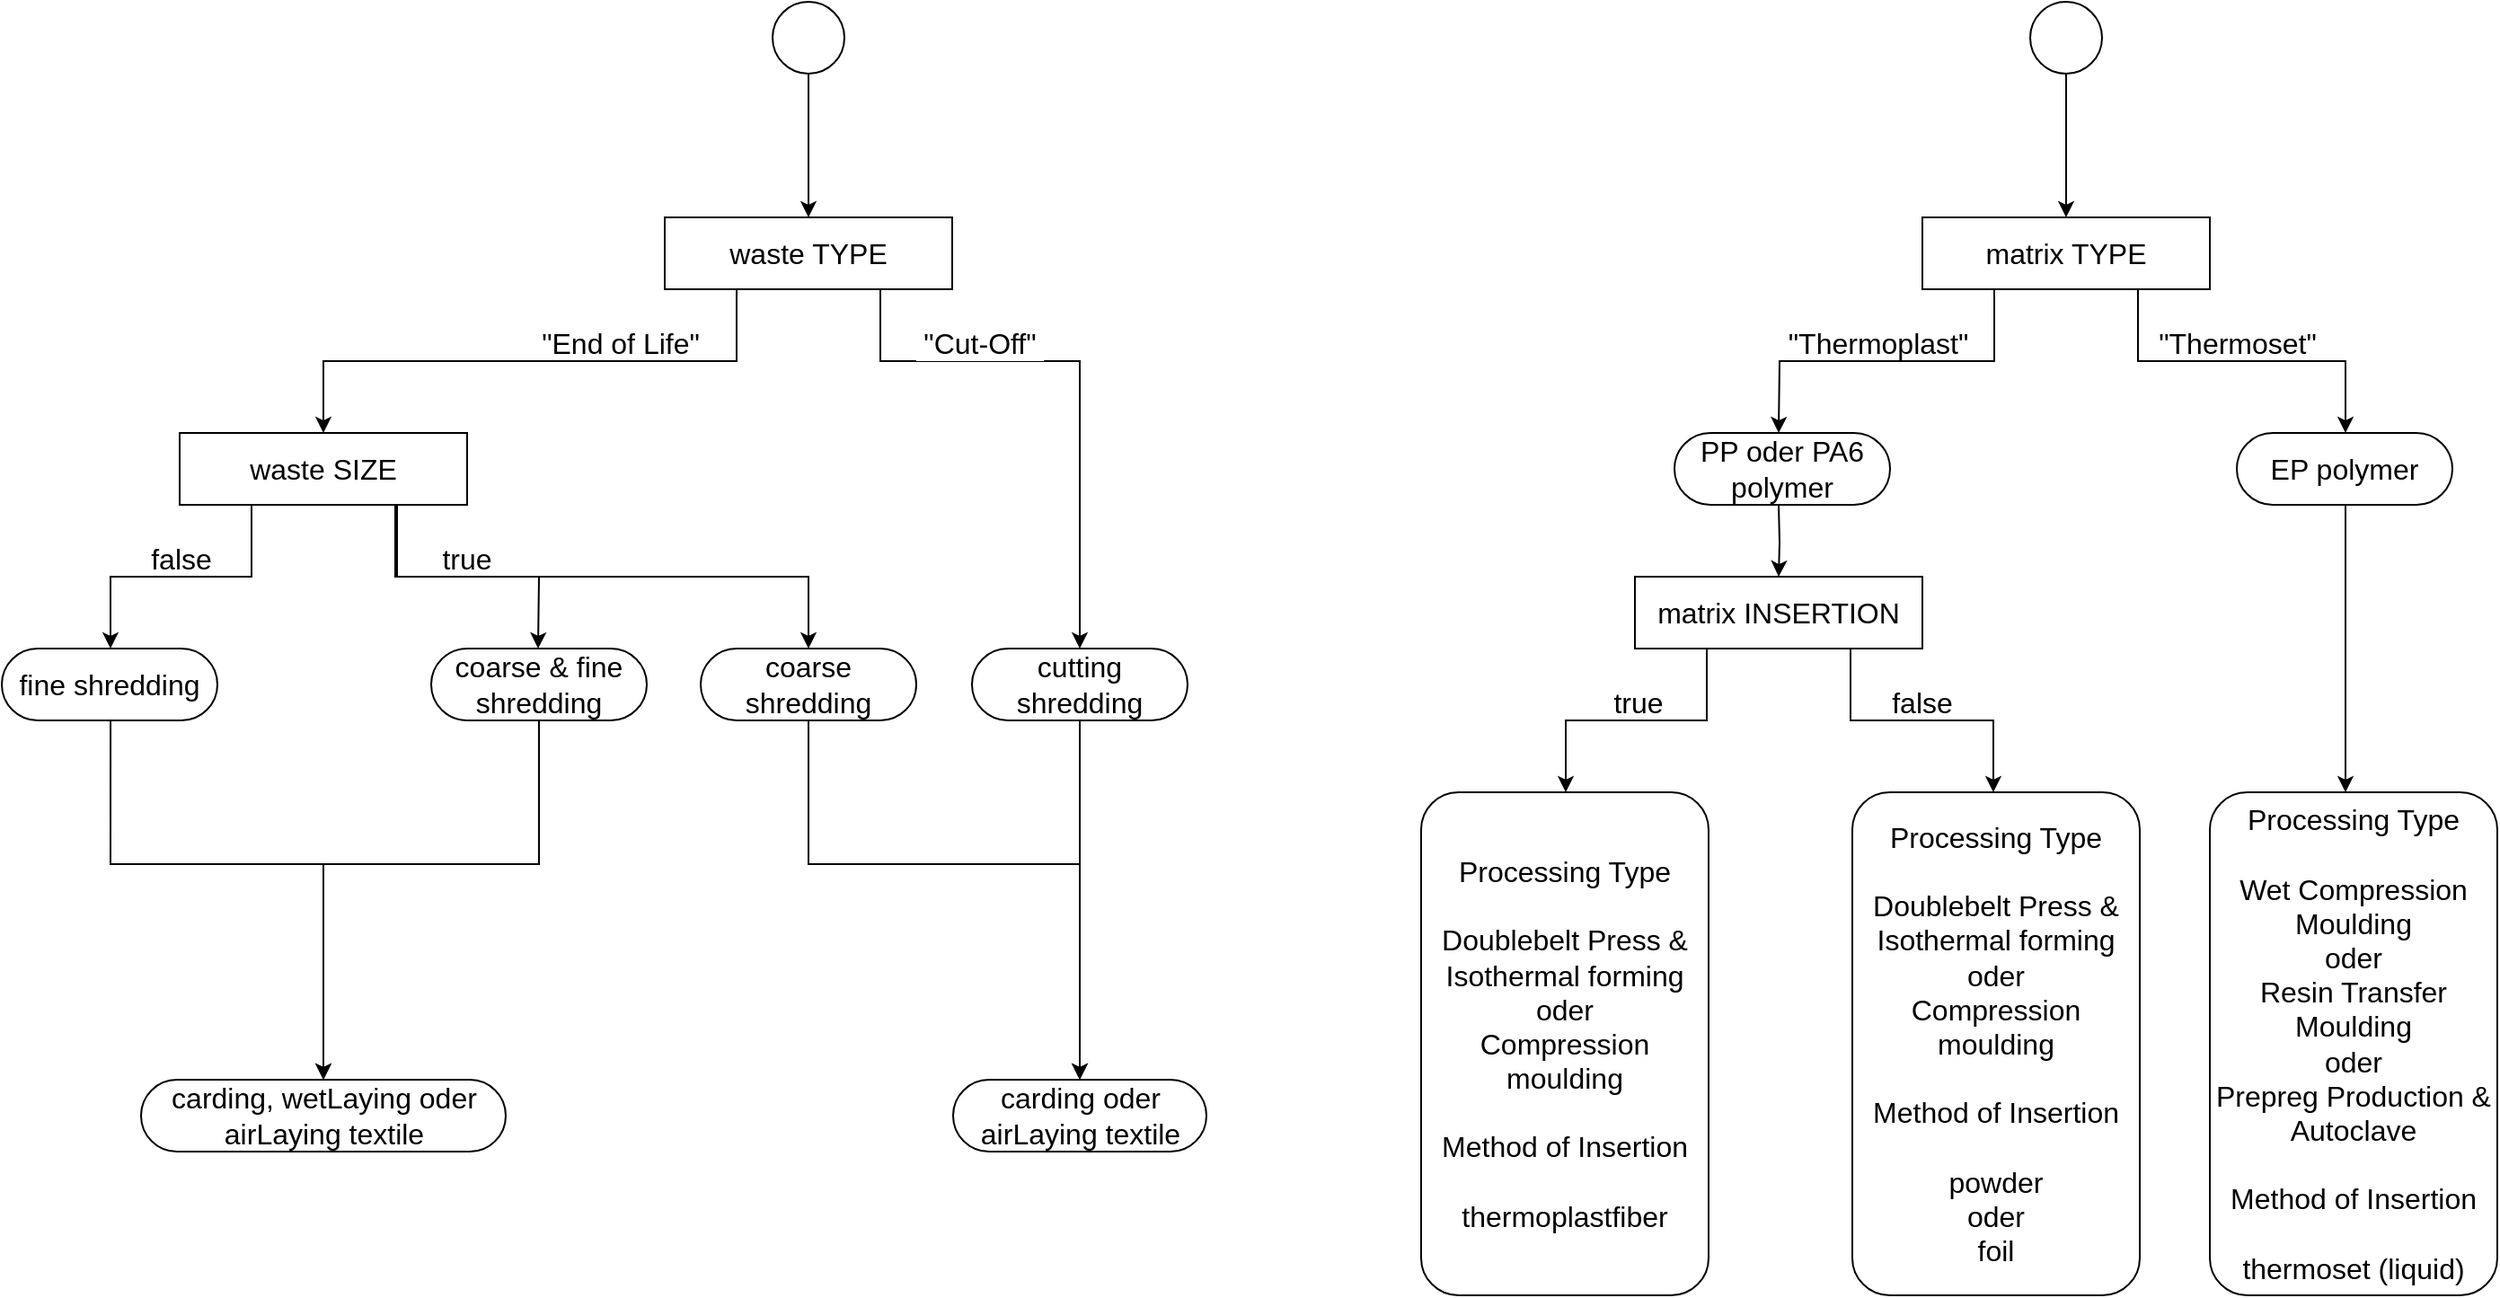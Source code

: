 <mxfile version="14.5.1" type="device"><diagram id="rT7PmsRyP3Z59Ijob9Hy" name="Page-1"><mxGraphModel dx="478" dy="939" grid="1" gridSize="10" guides="1" tooltips="1" connect="1" arrows="1" fold="1" page="0" pageScale="1" pageWidth="827" pageHeight="1169" math="0" shadow="0"><root><mxCell id="0"/><mxCell id="1" parent="0"/><mxCell id="4PtgZ7WCmGB3xISar7nr-1" style="edgeStyle=orthogonalEdgeStyle;rounded=0;orthogonalLoop=1;jettySize=auto;html=1;entryX=0.5;entryY=0;entryDx=0;entryDy=0;fillColor=#d5e8d4;strokeWidth=1;" parent="1" source="4PtgZ7WCmGB3xISar7nr-2" target="4PtgZ7WCmGB3xISar7nr-5" edge="1"><mxGeometry relative="1" as="geometry"><mxPoint x="1519" y="140" as="targetPoint"/></mxGeometry></mxCell><mxCell id="4PtgZ7WCmGB3xISar7nr-2" value="" style="shape=mxgraph.bpmn.shape;html=1;verticalLabelPosition=bottom;labelBackgroundColor=#ffffff;verticalAlign=top;align=center;perimeter=ellipsePerimeter;outlineConnect=0;outline=standard;symbol=general;fillColor=#FFFFFF;" parent="1" vertex="1"><mxGeometry x="1559" y="40" width="40" height="40" as="geometry"/></mxCell><mxCell id="4PtgZ7WCmGB3xISar7nr-3" style="edgeStyle=orthogonalEdgeStyle;rounded=0;orthogonalLoop=1;jettySize=auto;html=1;entryX=0.5;entryY=0;entryDx=0;entryDy=0;exitX=0.25;exitY=1;exitDx=0;exitDy=0;" parent="1" source="4PtgZ7WCmGB3xISar7nr-5" target="4PtgZ7WCmGB3xISar7nr-8" edge="1"><mxGeometry relative="1" as="geometry"/></mxCell><mxCell id="4PtgZ7WCmGB3xISar7nr-4" style="edgeStyle=orthogonalEdgeStyle;rounded=0;orthogonalLoop=1;jettySize=auto;html=1;exitX=0.75;exitY=1;exitDx=0;exitDy=0;entryX=0.5;entryY=0;entryDx=0;entryDy=0;strokeWidth=1;fillColor=#d5e8d4;" parent="1" source="4PtgZ7WCmGB3xISar7nr-5" target="4PtgZ7WCmGB3xISar7nr-18" edge="1"><mxGeometry relative="1" as="geometry"><mxPoint x="1734.5" y="400" as="targetPoint"/><Array as="points"><mxPoint x="1619" y="240"/><mxPoint x="1730" y="240"/></Array></mxGeometry></mxCell><mxCell id="4PtgZ7WCmGB3xISar7nr-5" value="&lt;font style=&quot;font-size: 16px&quot;&gt;waste TYPE&lt;/font&gt;" style="rounded=0;whiteSpace=wrap;html=1;fontSize=15;fillColor=#FFFFFF;" parent="1" vertex="1"><mxGeometry x="1499" y="160" width="160" height="40" as="geometry"/></mxCell><mxCell id="4PtgZ7WCmGB3xISar7nr-6" style="edgeStyle=orthogonalEdgeStyle;rounded=0;orthogonalLoop=1;jettySize=auto;html=1;exitX=0.25;exitY=1;exitDx=0;exitDy=0;entryX=0.5;entryY=0;entryDx=0;entryDy=0;" parent="1" source="4PtgZ7WCmGB3xISar7nr-8" edge="1"><mxGeometry relative="1" as="geometry"><mxPoint x="1190.5" y="400" as="targetPoint"/><Array as="points"><mxPoint x="1269" y="360"/><mxPoint x="1191" y="360"/></Array></mxGeometry></mxCell><mxCell id="4PtgZ7WCmGB3xISar7nr-7" style="edgeStyle=orthogonalEdgeStyle;rounded=0;orthogonalLoop=1;jettySize=auto;html=1;entryX=0.5;entryY=0;entryDx=0;entryDy=0;exitX=0.75;exitY=1;exitDx=0;exitDy=0;" parent="1" source="4PtgZ7WCmGB3xISar7nr-8" edge="1"><mxGeometry relative="1" as="geometry"><mxPoint x="1428.5" y="400" as="targetPoint"/></mxGeometry></mxCell><mxCell id="YF-GDeegj9PdUL73PGVd-2" style="edgeStyle=orthogonalEdgeStyle;rounded=0;orthogonalLoop=1;jettySize=auto;html=1;entryX=0.5;entryY=0;entryDx=0;entryDy=0;exitX=0.75;exitY=1;exitDx=0;exitDy=0;" parent="1" source="4PtgZ7WCmGB3xISar7nr-8" target="YF-GDeegj9PdUL73PGVd-1" edge="1"><mxGeometry relative="1" as="geometry"><Array as="points"><mxPoint x="1349" y="321"/><mxPoint x="1350" y="321"/><mxPoint x="1350" y="360"/><mxPoint x="1579" y="360"/></Array></mxGeometry></mxCell><mxCell id="4PtgZ7WCmGB3xISar7nr-8" value="&lt;font style=&quot;font-size: 16px&quot;&gt;waste SIZE&lt;/font&gt;" style="rounded=0;whiteSpace=wrap;html=1;fontSize=15;" parent="1" vertex="1"><mxGeometry x="1229" y="280" width="160" height="40" as="geometry"/></mxCell><mxCell id="4PtgZ7WCmGB3xISar7nr-9" value="&lt;font style=&quot;font-size: 16px&quot;&gt;&quot;End of Life&quot;&lt;/font&gt;" style="text;html=1;strokeColor=none;fillColor=none;align=center;verticalAlign=middle;whiteSpace=wrap;rounded=0;" parent="1" vertex="1"><mxGeometry x="1420" y="220" width="109" height="20" as="geometry"/></mxCell><mxCell id="4PtgZ7WCmGB3xISar7nr-10" value="&lt;font style=&quot;font-size: 16px&quot;&gt;&quot;Cut-Off&quot;&lt;/font&gt;" style="text;html=1;align=center;verticalAlign=middle;whiteSpace=wrap;rounded=0;fillColor=#FFFFFF;" parent="1" vertex="1"><mxGeometry x="1639" y="220" width="71" height="20" as="geometry"/></mxCell><mxCell id="4PtgZ7WCmGB3xISar7nr-11" value="&lt;font style=&quot;font-size: 16px&quot;&gt;false&lt;/font&gt;" style="text;html=1;strokeColor=none;fillColor=none;align=center;verticalAlign=middle;whiteSpace=wrap;rounded=0;" parent="1" vertex="1"><mxGeometry x="1210" y="340" width="40" height="20" as="geometry"/></mxCell><mxCell id="4PtgZ7WCmGB3xISar7nr-12" value="&lt;font style=&quot;font-size: 16px&quot;&gt;true&lt;/font&gt;" style="text;html=1;strokeColor=none;fillColor=none;align=center;verticalAlign=middle;whiteSpace=wrap;rounded=0;" parent="1" vertex="1"><mxGeometry x="1369" y="340" width="40" height="20" as="geometry"/></mxCell><mxCell id="4PtgZ7WCmGB3xISar7nr-13" style="edgeStyle=orthogonalEdgeStyle;rounded=0;orthogonalLoop=1;jettySize=auto;html=1;entryX=0.5;entryY=0;entryDx=0;entryDy=0;" parent="1" target="4PtgZ7WCmGB3xISar7nr-19" edge="1"><mxGeometry relative="1" as="geometry"><mxPoint x="1190.529" y="440" as="sourcePoint"/><mxPoint x="1299" y="620" as="targetPoint"/><Array as="points"><mxPoint x="1190" y="520"/><mxPoint x="1309" y="520"/></Array></mxGeometry></mxCell><mxCell id="4PtgZ7WCmGB3xISar7nr-15" style="edgeStyle=orthogonalEdgeStyle;rounded=0;orthogonalLoop=1;jettySize=auto;html=1;entryX=0.5;entryY=0;entryDx=0;entryDy=0;fillColor=#d5e8d4;strokeWidth=1;" parent="1" target="4PtgZ7WCmGB3xISar7nr-20" edge="1"><mxGeometry relative="1" as="geometry"><mxPoint x="1734.529" y="440" as="sourcePoint"/><mxPoint x="1860" y="670" as="targetPoint"/><Array as="points"><mxPoint x="1730" y="440"/></Array></mxGeometry></mxCell><mxCell id="4PtgZ7WCmGB3xISar7nr-16" value="&lt;font style=&quot;font-size: 16px&quot;&gt;coarse &amp;amp; fine shredding&lt;/font&gt;" style="rounded=1;whiteSpace=wrap;html=1;arcSize=50;" parent="1" vertex="1"><mxGeometry x="1369" y="400" width="120" height="40" as="geometry"/></mxCell><mxCell id="4PtgZ7WCmGB3xISar7nr-17" value="&lt;font style=&quot;font-size: 16px&quot;&gt;fine shredding&lt;/font&gt;" style="rounded=1;whiteSpace=wrap;html=1;arcSize=50;" parent="1" vertex="1"><mxGeometry x="1130" y="400" width="120" height="40" as="geometry"/></mxCell><mxCell id="4PtgZ7WCmGB3xISar7nr-18" value="&lt;font style=&quot;font-size: 16px&quot;&gt;cutting shredding&lt;/font&gt;" style="rounded=1;whiteSpace=wrap;html=1;arcSize=50;strokeWidth=1;fillColor=#FFFFFF;" parent="1" vertex="1"><mxGeometry x="1670" y="400" width="120" height="40" as="geometry"/></mxCell><mxCell id="4PtgZ7WCmGB3xISar7nr-19" value="&lt;font style=&quot;font-size: 16px&quot;&gt;carding, wetLaying oder airLaying textile&lt;/font&gt;" style="rounded=1;whiteSpace=wrap;html=1;arcSize=50;" parent="1" vertex="1"><mxGeometry x="1207.5" y="640" width="203" height="40" as="geometry"/></mxCell><mxCell id="4PtgZ7WCmGB3xISar7nr-20" value="&lt;font style=&quot;font-size: 16px&quot;&gt;carding oder airLaying textile&lt;/font&gt;" style="rounded=1;whiteSpace=wrap;html=1;arcSize=50;fillColor=#FFFFFF;" parent="1" vertex="1"><mxGeometry x="1659.5" y="640" width="141" height="40" as="geometry"/></mxCell><mxCell id="YF-GDeegj9PdUL73PGVd-4" style="edgeStyle=orthogonalEdgeStyle;rounded=0;orthogonalLoop=1;jettySize=auto;html=1;entryX=0.5;entryY=0;entryDx=0;entryDy=0;strokeWidth=1;" parent="1" source="YF-GDeegj9PdUL73PGVd-1" target="4PtgZ7WCmGB3xISar7nr-20" edge="1"><mxGeometry relative="1" as="geometry"><Array as="points"><mxPoint x="1579" y="520"/><mxPoint x="1730" y="520"/></Array></mxGeometry></mxCell><mxCell id="YF-GDeegj9PdUL73PGVd-1" value="&lt;font style=&quot;font-size: 16px&quot;&gt;coarse shredding&lt;/font&gt;" style="rounded=1;whiteSpace=wrap;html=1;arcSize=50;" parent="1" vertex="1"><mxGeometry x="1519" y="400" width="120" height="40" as="geometry"/></mxCell><mxCell id="iVQHeZkeuDh29bFEfC48-1" value="&lt;font style=&quot;font-size: 16px&quot;&gt;&quot;Thermoset&quot;&lt;/font&gt;" style="text;html=1;align=center;verticalAlign=middle;whiteSpace=wrap;rounded=0;fillColor=#FFFFFF;" parent="1" vertex="1"><mxGeometry x="2330" y="220" width="89" height="20" as="geometry"/></mxCell><mxCell id="iVQHeZkeuDh29bFEfC48-2" style="edgeStyle=orthogonalEdgeStyle;rounded=0;orthogonalLoop=1;jettySize=auto;html=1;entryX=0.5;entryY=0;entryDx=0;entryDy=0;fillColor=#d5e8d4;strokeWidth=1;" parent="1" source="iVQHeZkeuDh29bFEfC48-3" target="iVQHeZkeuDh29bFEfC48-6" edge="1"><mxGeometry relative="1" as="geometry"><mxPoint x="2219" y="140" as="targetPoint"/></mxGeometry></mxCell><mxCell id="iVQHeZkeuDh29bFEfC48-3" value="" style="shape=mxgraph.bpmn.shape;html=1;verticalLabelPosition=bottom;labelBackgroundColor=#ffffff;verticalAlign=top;align=center;perimeter=ellipsePerimeter;outlineConnect=0;outline=standard;symbol=general;fillColor=#FFFFFF;" parent="1" vertex="1"><mxGeometry x="2259" y="40" width="40" height="40" as="geometry"/></mxCell><mxCell id="iVQHeZkeuDh29bFEfC48-4" style="edgeStyle=orthogonalEdgeStyle;rounded=0;orthogonalLoop=1;jettySize=auto;html=1;exitX=0.75;exitY=1;exitDx=0;exitDy=0;entryX=0.5;entryY=0;entryDx=0;entryDy=0;strokeWidth=1;fillColor=#d5e8d4;" parent="1" source="iVQHeZkeuDh29bFEfC48-6" edge="1"><mxGeometry relative="1" as="geometry"><mxPoint x="2434.5" y="280" as="targetPoint"/><Array as="points"><mxPoint x="2319" y="240"/><mxPoint x="2435" y="240"/></Array></mxGeometry></mxCell><mxCell id="iVQHeZkeuDh29bFEfC48-5" style="edgeStyle=orthogonalEdgeStyle;rounded=0;orthogonalLoop=1;jettySize=auto;html=1;entryX=0.5;entryY=0;entryDx=0;entryDy=0;exitX=0.25;exitY=1;exitDx=0;exitDy=0;" parent="1" source="iVQHeZkeuDh29bFEfC48-6" edge="1"><mxGeometry relative="1" as="geometry"><mxPoint x="2119" y="280" as="targetPoint"/></mxGeometry></mxCell><mxCell id="iVQHeZkeuDh29bFEfC48-6" value="&lt;font style=&quot;font-size: 16px&quot;&gt;matrix TYPE&lt;/font&gt;" style="rounded=0;whiteSpace=wrap;html=1;fontSize=15;fillColor=#FFFFFF;" parent="1" vertex="1"><mxGeometry x="2199" y="160" width="160" height="40" as="geometry"/></mxCell><mxCell id="iVQHeZkeuDh29bFEfC48-7" style="edgeStyle=orthogonalEdgeStyle;rounded=0;orthogonalLoop=1;jettySize=auto;html=1;entryX=0.5;entryY=0;entryDx=0;entryDy=0;exitX=0.25;exitY=1;exitDx=0;exitDy=0;" parent="1" source="iVQHeZkeuDh29bFEfC48-13" edge="1"><mxGeometry relative="1" as="geometry"><mxPoint x="2000.5" y="480" as="targetPoint"/><Array as="points"><mxPoint x="2079" y="440"/><mxPoint x="2001" y="440"/></Array><mxPoint x="2079" y="450" as="sourcePoint"/></mxGeometry></mxCell><mxCell id="iVQHeZkeuDh29bFEfC48-8" style="edgeStyle=orthogonalEdgeStyle;rounded=0;orthogonalLoop=1;jettySize=auto;html=1;entryX=0.5;entryY=0;entryDx=0;entryDy=0;" parent="1" target="iVQHeZkeuDh29bFEfC48-13" edge="1"><mxGeometry relative="1" as="geometry"><mxPoint x="2119" y="320" as="sourcePoint"/></mxGeometry></mxCell><mxCell id="iVQHeZkeuDh29bFEfC48-9" value="&lt;font style=&quot;font-size: 16px&quot;&gt;true&lt;/font&gt;" style="text;html=1;strokeColor=none;fillColor=none;align=center;verticalAlign=middle;whiteSpace=wrap;rounded=0;" parent="1" vertex="1"><mxGeometry x="2021" y="420" width="40" height="20" as="geometry"/></mxCell><mxCell id="iVQHeZkeuDh29bFEfC48-10" style="edgeStyle=orthogonalEdgeStyle;rounded=0;orthogonalLoop=1;jettySize=auto;html=1;entryX=0.5;entryY=0;entryDx=0;entryDy=0;strokeWidth=1;fillColor=#d5e8d4;" parent="1" edge="1"><mxGeometry relative="1" as="geometry"><mxPoint x="2434.5" y="320" as="sourcePoint"/><mxPoint x="2434.5" y="480" as="targetPoint"/></mxGeometry></mxCell><mxCell id="iVQHeZkeuDh29bFEfC48-11" value="&lt;font style=&quot;font-size: 16px&quot;&gt;&quot;Thermoplast&quot;&lt;/font&gt;" style="text;html=1;strokeColor=none;fillColor=none;align=center;verticalAlign=middle;whiteSpace=wrap;rounded=0;" parent="1" vertex="1"><mxGeometry x="2129.5" y="220" width="89" height="20" as="geometry"/></mxCell><mxCell id="iVQHeZkeuDh29bFEfC48-12" style="edgeStyle=orthogonalEdgeStyle;rounded=0;orthogonalLoop=1;jettySize=auto;html=1;entryX=0.5;entryY=0;entryDx=0;entryDy=0;exitX=0.75;exitY=1;exitDx=0;exitDy=0;" parent="1" source="iVQHeZkeuDh29bFEfC48-13" edge="1"><mxGeometry relative="1" as="geometry"><mxPoint x="2238.5" y="480" as="targetPoint"/><Array as="points"><mxPoint x="2159" y="440"/><mxPoint x="2239" y="440"/></Array></mxGeometry></mxCell><mxCell id="iVQHeZkeuDh29bFEfC48-13" value="&lt;font style=&quot;font-size: 16px&quot;&gt;matrix INSERTION&lt;/font&gt;" style="rounded=0;whiteSpace=wrap;html=1;fontSize=15;" parent="1" vertex="1"><mxGeometry x="2039" y="360" width="160" height="40" as="geometry"/></mxCell><mxCell id="iVQHeZkeuDh29bFEfC48-14" value="&lt;font style=&quot;font-size: 16px&quot;&gt;false&lt;/font&gt;" style="text;html=1;strokeColor=none;fillColor=none;align=center;verticalAlign=middle;whiteSpace=wrap;rounded=0;" parent="1" vertex="1"><mxGeometry x="2178.5" y="420" width="40" height="20" as="geometry"/></mxCell><mxCell id="iVQHeZkeuDh29bFEfC48-15" value="&lt;font style=&quot;font-size: 16px&quot;&gt;PP oder PA6 polymer&lt;/font&gt;" style="rounded=1;whiteSpace=wrap;html=1;arcSize=50;" parent="1" vertex="1"><mxGeometry x="2061" y="280" width="120" height="40" as="geometry"/></mxCell><mxCell id="iVQHeZkeuDh29bFEfC48-16" value="&lt;font style=&quot;font-size: 16px&quot;&gt;EP polymer&lt;/font&gt;" style="rounded=1;whiteSpace=wrap;html=1;arcSize=50;fillColor=#FFFFFF;" parent="1" vertex="1"><mxGeometry x="2374" y="280" width="120" height="40" as="geometry"/></mxCell><mxCell id="iVQHeZkeuDh29bFEfC48-17" value="&lt;font style=&quot;font-size: 16px&quot;&gt;Processing Type&lt;br&gt;&lt;br&gt;Doublebelt Press &amp;amp;&lt;br&gt;Isothermal forming&lt;br&gt;oder&lt;br&gt;Compression moulding&lt;br&gt;&lt;br&gt;Method of Insertion&lt;br&gt;&lt;br&gt;thermoplastfiber&lt;/font&gt;&lt;span style=&quot;font-size: 15px&quot;&gt;&lt;br&gt;&lt;/span&gt;" style="rounded=1;whiteSpace=wrap;html=1;arcSize=13;" parent="1" vertex="1"><mxGeometry x="1920" y="480" width="160" height="280" as="geometry"/></mxCell><mxCell id="iVQHeZkeuDh29bFEfC48-18" value="&lt;font style=&quot;font-size: 16px&quot;&gt;Processing Type&lt;br&gt;&lt;br&gt;Doublebelt Press &amp;amp;&lt;br&gt;Isothermal forming&lt;br&gt;oder&lt;br&gt;Compression moulding&lt;br&gt;&lt;br&gt;Method of Insertion&lt;br&gt;&lt;br&gt;powder&lt;br&gt;oder&lt;br&gt;foil&lt;/font&gt;" style="rounded=1;whiteSpace=wrap;html=1;arcSize=13;" parent="1" vertex="1"><mxGeometry x="2160" y="480" width="160" height="280" as="geometry"/></mxCell><mxCell id="iVQHeZkeuDh29bFEfC48-19" value="&lt;font style=&quot;font-size: 16px&quot;&gt;Processing Type&lt;br&gt;&lt;br&gt;Wet Compression Moulding&lt;br&gt;oder&lt;br&gt;Resin Transfer Moulding&lt;br&gt;oder&lt;br&gt;Prepreg Production &amp;amp; Autoclave&lt;br&gt;&lt;br&gt;Method of Insertion&lt;br&gt;&lt;br&gt;thermoset (liquid)&lt;/font&gt;&lt;span style=&quot;font-size: 15px&quot;&gt;&lt;br&gt;&lt;/span&gt;" style="rounded=1;whiteSpace=wrap;html=1;arcSize=13;fillColor=#FFFFFF;" parent="1" vertex="1"><mxGeometry x="2359" y="480" width="160" height="280" as="geometry"/></mxCell><mxCell id="_wA6OK3Lh9uP9Ai3KmTD-1" style="edgeStyle=orthogonalEdgeStyle;rounded=0;orthogonalLoop=1;jettySize=auto;html=1;exitX=0.5;exitY=1;exitDx=0;exitDy=0;entryX=0.5;entryY=0;entryDx=0;entryDy=0;" edge="1" parent="1" source="4PtgZ7WCmGB3xISar7nr-16" target="4PtgZ7WCmGB3xISar7nr-19"><mxGeometry relative="1" as="geometry"><mxPoint x="1370.529" y="460" as="sourcePoint"/><mxPoint x="1489" y="610" as="targetPoint"/><Array as="points"><mxPoint x="1429" y="520"/><mxPoint x="1309" y="520"/></Array></mxGeometry></mxCell></root></mxGraphModel></diagram></mxfile>